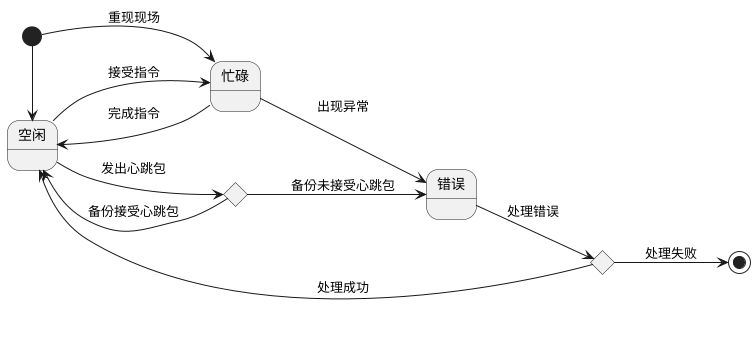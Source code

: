 @startuml "状态图 - Master"
left to right direction
state "空闲" as free
state "忙碌" as busy
state "错误" as mistake
state c <<choice>>
state c1 <<choice>>
[*]  -right-> free
[*] -down->busy : 重现现场
free -right->c1 : 发出心跳包
c1 --> free : 备份接受心跳包
c1 -->mistake : 备份未接受心跳包
free --> busy : 接受指令
busy -->free : 完成指令
busy -->mistake : 出现异常
mistake --> c : 处理错误
c --> free : 处理成功
c-->[*] : 处理失败
@enduml